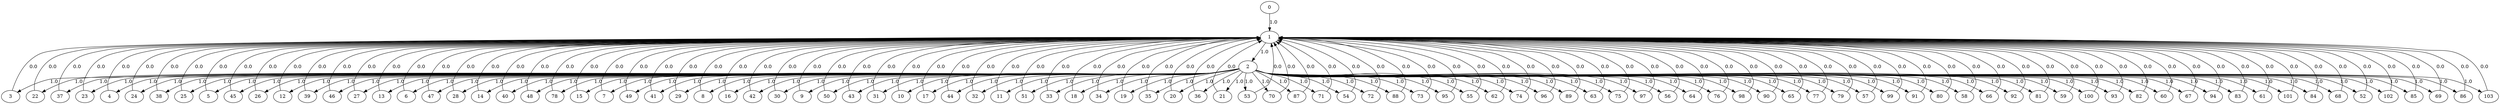 digraph G {0 -> 1 [label="1.0"];1 -> 2 [label="1.0"];2 -> 3 [label="1.0"];3 -> 1 [label="0.0"];2 -> 4 [label="1.0"];4 -> 1 [label="0.0"];2 -> 5 [label="1.0"];5 -> 1 [label="0.0"];2 -> 6 [label="1.0"];6 -> 1 [label="0.0"];2 -> 7 [label="1.0"];7 -> 1 [label="0.0"];2 -> 8 [label="1.0"];8 -> 1 [label="0.0"];2 -> 9 [label="1.0"];9 -> 1 [label="0.0"];2 -> 10 [label="1.0"];10 -> 1 [label="0.0"];2 -> 11 [label="1.0"];11 -> 1 [label="0.0"];2 -> 12 [label="1.0"];12 -> 1 [label="0.0"];2 -> 13 [label="1.0"];13 -> 1 [label="0.0"];2 -> 14 [label="1.0"];14 -> 1 [label="0.0"];2 -> 15 [label="1.0"];15 -> 1 [label="0.0"];2 -> 16 [label="1.0"];16 -> 1 [label="0.0"];2 -> 17 [label="1.0"];17 -> 1 [label="0.0"];2 -> 18 [label="1.0"];18 -> 1 [label="0.0"];2 -> 19 [label="1.0"];19 -> 1 [label="0.0"];2 -> 20 [label="1.0"];20 -> 1 [label="0.0"];2 -> 21 [label="1.0"];21 -> 1 [label="0.0"];2 -> 22 [label="1.0"];22 -> 1 [label="0.0"];2 -> 23 [label="1.0"];23 -> 1 [label="0.0"];2 -> 24 [label="1.0"];24 -> 1 [label="0.0"];2 -> 25 [label="1.0"];25 -> 1 [label="0.0"];2 -> 26 [label="1.0"];26 -> 1 [label="0.0"];2 -> 27 [label="1.0"];27 -> 1 [label="0.0"];2 -> 28 [label="1.0"];28 -> 1 [label="0.0"];2 -> 29 [label="1.0"];29 -> 1 [label="0.0"];2 -> 30 [label="1.0"];30 -> 1 [label="0.0"];2 -> 31 [label="1.0"];31 -> 1 [label="0.0"];2 -> 32 [label="1.0"];32 -> 1 [label="0.0"];2 -> 33 [label="1.0"];33 -> 1 [label="0.0"];2 -> 34 [label="1.0"];34 -> 1 [label="0.0"];2 -> 35 [label="1.0"];35 -> 1 [label="0.0"];2 -> 36 [label="1.0"];36 -> 1 [label="0.0"];2 -> 37 [label="1.0"];37 -> 1 [label="0.0"];2 -> 38 [label="1.0"];38 -> 1 [label="0.0"];2 -> 39 [label="1.0"];39 -> 1 [label="0.0"];2 -> 40 [label="1.0"];40 -> 1 [label="0.0"];2 -> 41 [label="1.0"];41 -> 1 [label="0.0"];2 -> 42 [label="1.0"];42 -> 1 [label="0.0"];2 -> 43 [label="1.0"];43 -> 1 [label="0.0"];2 -> 44 [label="1.0"];44 -> 1 [label="0.0"];2 -> 45 [label="1.0"];45 -> 1 [label="0.0"];2 -> 46 [label="1.0"];46 -> 1 [label="0.0"];2 -> 47 [label="1.0"];47 -> 1 [label="0.0"];2 -> 48 [label="1.0"];48 -> 1 [label="0.0"];2 -> 49 [label="1.0"];49 -> 1 [label="0.0"];2 -> 50 [label="1.0"];50 -> 1 [label="0.0"];2 -> 51 [label="1.0"];51 -> 1 [label="0.0"];2 -> 52 [label="1.0"];52 -> 1 [label="0.0"];2 -> 53 [label="1.0"];53 -> 1 [label="0.0"];2 -> 54 [label="1.0"];54 -> 1 [label="0.0"];2 -> 55 [label="1.0"];55 -> 1 [label="0.0"];2 -> 56 [label="1.0"];56 -> 1 [label="0.0"];2 -> 57 [label="1.0"];57 -> 1 [label="0.0"];2 -> 58 [label="1.0"];58 -> 1 [label="0.0"];2 -> 59 [label="1.0"];59 -> 1 [label="0.0"];2 -> 60 [label="1.0"];60 -> 1 [label="0.0"];2 -> 61 [label="1.0"];61 -> 1 [label="0.0"];2 -> 62 [label="1.0"];62 -> 1 [label="0.0"];2 -> 63 [label="1.0"];63 -> 1 [label="0.0"];2 -> 64 [label="1.0"];64 -> 1 [label="0.0"];2 -> 65 [label="1.0"];65 -> 1 [label="0.0"];2 -> 66 [label="1.0"];66 -> 1 [label="0.0"];2 -> 67 [label="1.0"];67 -> 1 [label="0.0"];2 -> 68 [label="1.0"];68 -> 1 [label="0.0"];2 -> 69 [label="1.0"];69 -> 1 [label="0.0"];2 -> 70 [label="1.0"];70 -> 1 [label="0.0"];2 -> 71 [label="1.0"];71 -> 1 [label="0.0"];2 -> 72 [label="1.0"];72 -> 1 [label="0.0"];2 -> 73 [label="1.0"];73 -> 1 [label="0.0"];2 -> 74 [label="1.0"];74 -> 1 [label="0.0"];2 -> 75 [label="1.0"];75 -> 1 [label="0.0"];2 -> 76 [label="1.0"];76 -> 1 [label="0.0"];2 -> 77 [label="1.0"];77 -> 1 [label="0.0"];2 -> 78 [label="1.0"];78 -> 1 [label="0.0"];2 -> 79 [label="1.0"];79 -> 1 [label="0.0"];2 -> 80 [label="1.0"];80 -> 1 [label="0.0"];2 -> 81 [label="1.0"];81 -> 1 [label="0.0"];2 -> 82 [label="1.0"];82 -> 1 [label="0.0"];2 -> 83 [label="1.0"];83 -> 1 [label="0.0"];2 -> 84 [label="1.0"];84 -> 1 [label="0.0"];2 -> 85 [label="1.0"];85 -> 1 [label="0.0"];2 -> 86 [label="1.0"];86 -> 1 [label="0.0"];2 -> 87 [label="1.0"];87 -> 1 [label="0.0"];2 -> 88 [label="1.0"];88 -> 1 [label="0.0"];2 -> 89 [label="1.0"];89 -> 1 [label="0.0"];2 -> 90 [label="1.0"];90 -> 1 [label="0.0"];2 -> 91 [label="1.0"];91 -> 1 [label="0.0"];2 -> 92 [label="1.0"];92 -> 1 [label="0.0"];2 -> 93 [label="1.0"];93 -> 1 [label="0.0"];2 -> 94 [label="1.0"];94 -> 1 [label="0.0"];2 -> 95 [label="1.0"];95 -> 1 [label="0.0"];2 -> 96 [label="1.0"];96 -> 1 [label="0.0"];2 -> 97 [label="1.0"];97 -> 1 [label="0.0"];2 -> 98 [label="1.0"];98 -> 1 [label="0.0"];2 -> 99 [label="1.0"];99 -> 1 [label="0.0"];2 -> 100 [label="1.0"];100 -> 1 [label="0.0"];2 -> 101 [label="1.0"];101 -> 1 [label="0.0"];2 -> 102 [label="1.0"];102 -> 1 [label="0.0"];2 -> 103 [label="1.0"];103 -> 1 [label="0.0"];}